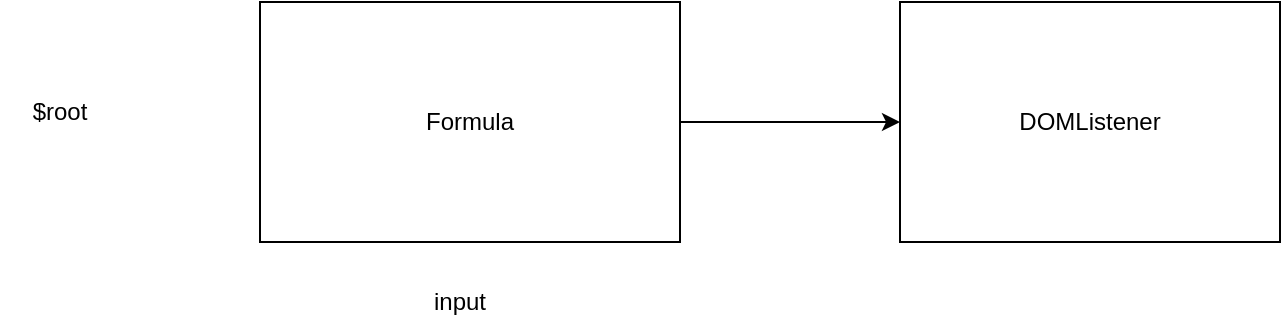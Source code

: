 <mxfile version="17.4.6" type="github">
  <diagram id="oH893KN_Egk9ZZCDe7uM" name="Страница 1">
    <mxGraphModel dx="1422" dy="829" grid="1" gridSize="10" guides="1" tooltips="1" connect="1" arrows="1" fold="1" page="1" pageScale="1" pageWidth="1169" pageHeight="827" math="0" shadow="0">
      <root>
        <mxCell id="0" />
        <mxCell id="1" parent="0" />
        <mxCell id="mX9lH0xKadMaAbixFSZC-5" value="" style="edgeStyle=orthogonalEdgeStyle;rounded=0;orthogonalLoop=1;jettySize=auto;html=1;" edge="1" parent="1" source="mX9lH0xKadMaAbixFSZC-1" target="mX9lH0xKadMaAbixFSZC-3">
          <mxGeometry relative="1" as="geometry" />
        </mxCell>
        <mxCell id="mX9lH0xKadMaAbixFSZC-1" value="Formula" style="rounded=0;whiteSpace=wrap;html=1;" vertex="1" parent="1">
          <mxGeometry x="150" y="90" width="210" height="120" as="geometry" />
        </mxCell>
        <mxCell id="mX9lH0xKadMaAbixFSZC-2" value="input" style="text;html=1;strokeColor=none;fillColor=none;align=center;verticalAlign=middle;whiteSpace=wrap;rounded=0;" vertex="1" parent="1">
          <mxGeometry x="220" y="230" width="60" height="20" as="geometry" />
        </mxCell>
        <mxCell id="mX9lH0xKadMaAbixFSZC-3" value="DOMListener" style="rounded=0;whiteSpace=wrap;html=1;" vertex="1" parent="1">
          <mxGeometry x="470" y="90" width="190" height="120" as="geometry" />
        </mxCell>
        <mxCell id="mX9lH0xKadMaAbixFSZC-6" value="$root" style="text;html=1;strokeColor=none;fillColor=none;align=center;verticalAlign=middle;whiteSpace=wrap;rounded=0;" vertex="1" parent="1">
          <mxGeometry x="20" y="130" width="60" height="30" as="geometry" />
        </mxCell>
      </root>
    </mxGraphModel>
  </diagram>
</mxfile>
